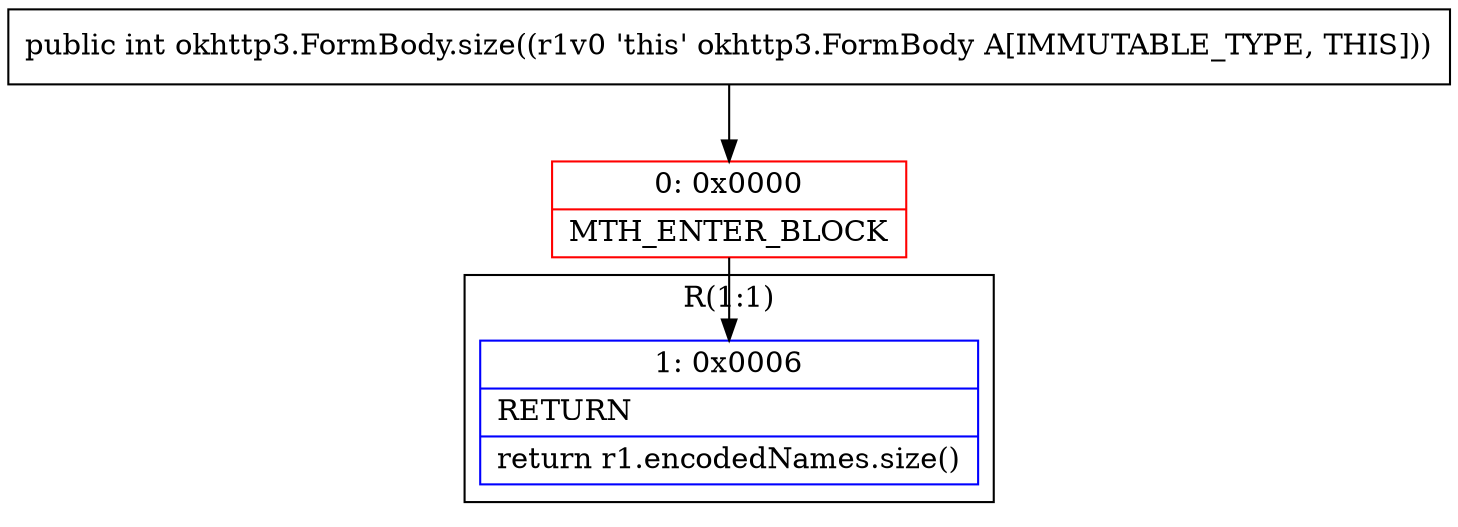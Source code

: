 digraph "CFG forokhttp3.FormBody.size()I" {
subgraph cluster_Region_431483070 {
label = "R(1:1)";
node [shape=record,color=blue];
Node_1 [shape=record,label="{1\:\ 0x0006|RETURN\l|return r1.encodedNames.size()\l}"];
}
Node_0 [shape=record,color=red,label="{0\:\ 0x0000|MTH_ENTER_BLOCK\l}"];
MethodNode[shape=record,label="{public int okhttp3.FormBody.size((r1v0 'this' okhttp3.FormBody A[IMMUTABLE_TYPE, THIS])) }"];
MethodNode -> Node_0;
Node_0 -> Node_1;
}

